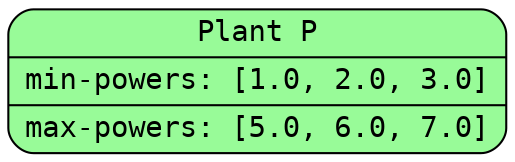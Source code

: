 digraph {
  node [shape=Mrecord, style=filled, fillcolor=palegreen, fontname=courier];
  "plant_P" [label="{ Plant P | min-powers: [1.0, 2.0, 3.0] | max-powers: [5.0, 6.0, 7.0] }"];
}
